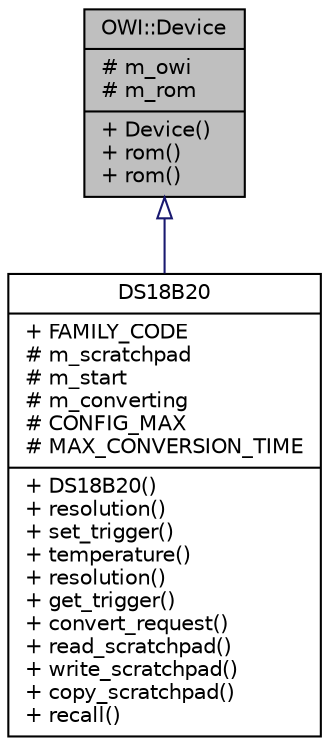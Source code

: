 digraph "OWI::Device"
{
  edge [fontname="Helvetica",fontsize="10",labelfontname="Helvetica",labelfontsize="10"];
  node [fontname="Helvetica",fontsize="10",shape=record];
  Node1 [label="{OWI::Device\n|# m_owi\l# m_rom\l|+ Device()\l+ rom()\l+ rom()\l}",height=0.2,width=0.4,color="black", fillcolor="grey75", style="filled", fontcolor="black"];
  Node1 -> Node2 [dir="back",color="midnightblue",fontsize="10",style="solid",arrowtail="onormal",fontname="Helvetica"];
  Node2 [label="{DS18B20\n|+ FAMILY_CODE\l# m_scratchpad\l# m_start\l# m_converting\l# CONFIG_MAX\l# MAX_CONVERSION_TIME\l|+ DS18B20()\l+ resolution()\l+ set_trigger()\l+ temperature()\l+ resolution()\l+ get_trigger()\l+ convert_request()\l+ read_scratchpad()\l+ write_scratchpad()\l+ copy_scratchpad()\l+ recall()\l}",height=0.2,width=0.4,color="black", fillcolor="white", style="filled",URL="$da/dc6/classDS18B20.html"];
}
